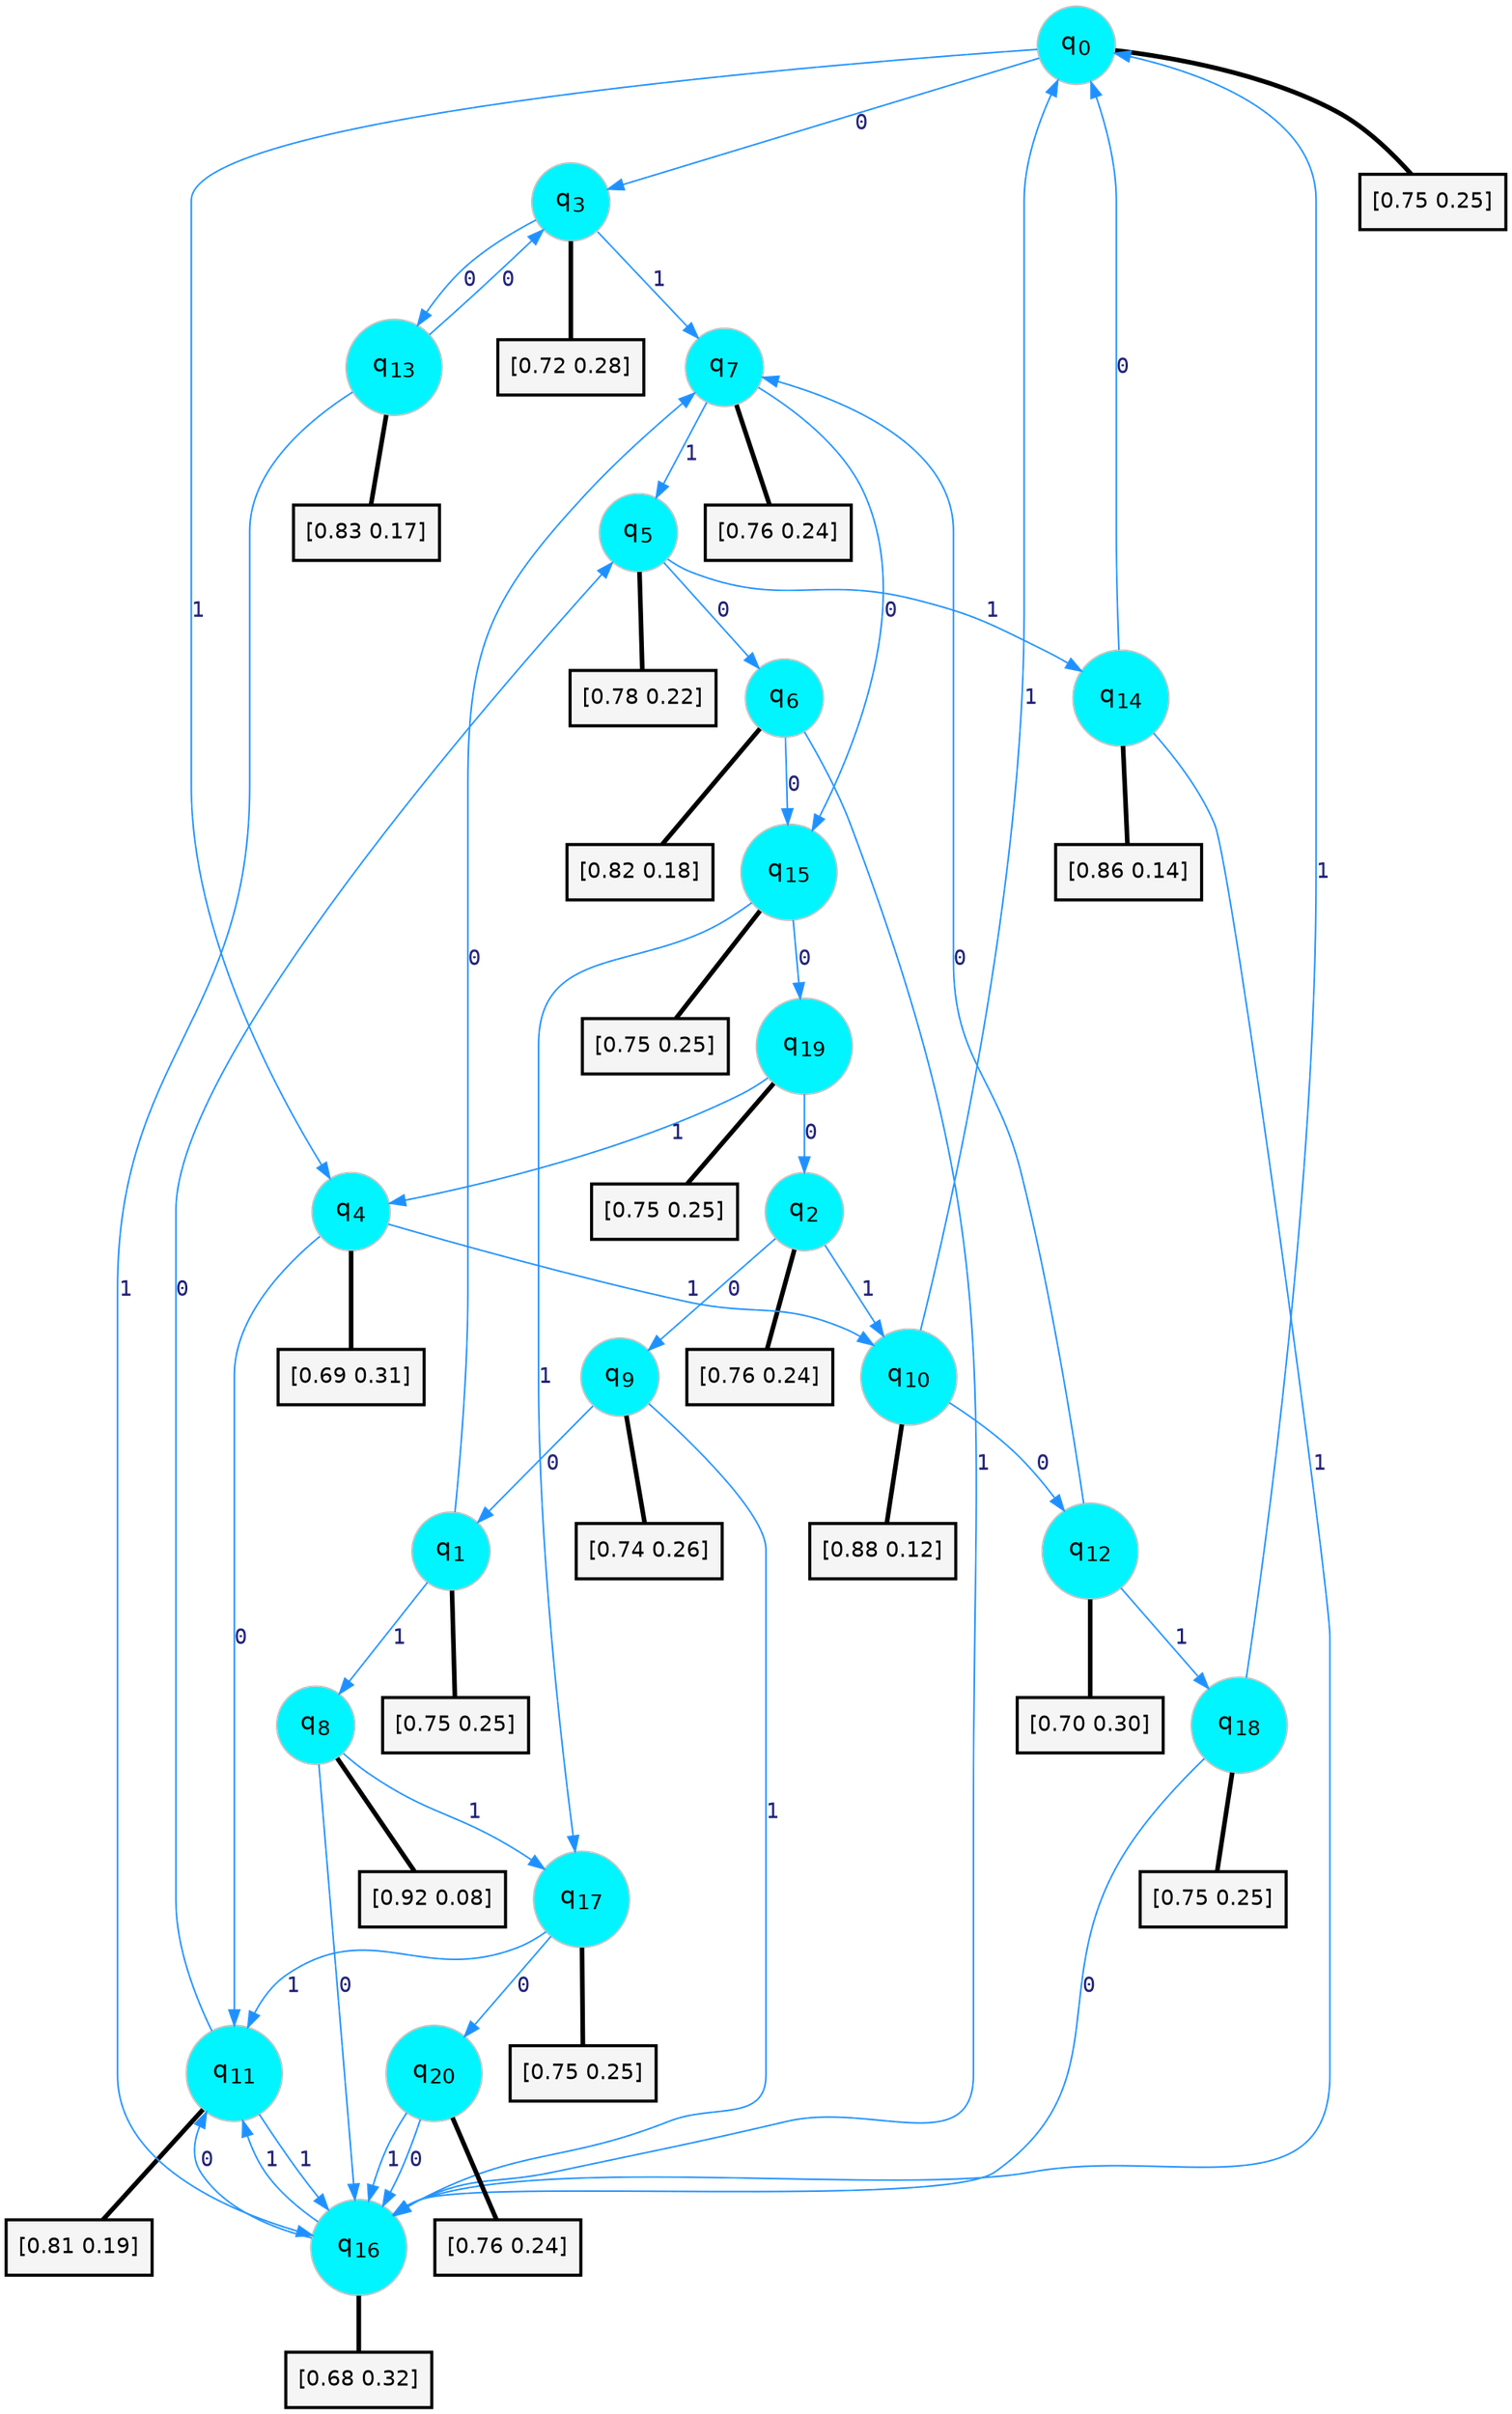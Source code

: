 digraph G {
graph [
bgcolor=transparent, dpi=300, rankdir=TD, size="40,25"];
node [
color=gray, fillcolor=turquoise1, fontcolor=black, fontname=Helvetica, fontsize=16, fontweight=bold, shape=circle, style=filled];
edge [
arrowsize=1, color=dodgerblue1, fontcolor=midnightblue, fontname=courier, fontweight=bold, penwidth=1, style=solid, weight=20];
0[label=<q<SUB>0</SUB>>];
1[label=<q<SUB>1</SUB>>];
2[label=<q<SUB>2</SUB>>];
3[label=<q<SUB>3</SUB>>];
4[label=<q<SUB>4</SUB>>];
5[label=<q<SUB>5</SUB>>];
6[label=<q<SUB>6</SUB>>];
7[label=<q<SUB>7</SUB>>];
8[label=<q<SUB>8</SUB>>];
9[label=<q<SUB>9</SUB>>];
10[label=<q<SUB>10</SUB>>];
11[label=<q<SUB>11</SUB>>];
12[label=<q<SUB>12</SUB>>];
13[label=<q<SUB>13</SUB>>];
14[label=<q<SUB>14</SUB>>];
15[label=<q<SUB>15</SUB>>];
16[label=<q<SUB>16</SUB>>];
17[label=<q<SUB>17</SUB>>];
18[label=<q<SUB>18</SUB>>];
19[label=<q<SUB>19</SUB>>];
20[label=<q<SUB>20</SUB>>];
21[label="[0.75 0.25]", shape=box,fontcolor=black, fontname=Helvetica, fontsize=14, penwidth=2, fillcolor=whitesmoke,color=black];
22[label="[0.75 0.25]", shape=box,fontcolor=black, fontname=Helvetica, fontsize=14, penwidth=2, fillcolor=whitesmoke,color=black];
23[label="[0.76 0.24]", shape=box,fontcolor=black, fontname=Helvetica, fontsize=14, penwidth=2, fillcolor=whitesmoke,color=black];
24[label="[0.72 0.28]", shape=box,fontcolor=black, fontname=Helvetica, fontsize=14, penwidth=2, fillcolor=whitesmoke,color=black];
25[label="[0.69 0.31]", shape=box,fontcolor=black, fontname=Helvetica, fontsize=14, penwidth=2, fillcolor=whitesmoke,color=black];
26[label="[0.78 0.22]", shape=box,fontcolor=black, fontname=Helvetica, fontsize=14, penwidth=2, fillcolor=whitesmoke,color=black];
27[label="[0.82 0.18]", shape=box,fontcolor=black, fontname=Helvetica, fontsize=14, penwidth=2, fillcolor=whitesmoke,color=black];
28[label="[0.76 0.24]", shape=box,fontcolor=black, fontname=Helvetica, fontsize=14, penwidth=2, fillcolor=whitesmoke,color=black];
29[label="[0.92 0.08]", shape=box,fontcolor=black, fontname=Helvetica, fontsize=14, penwidth=2, fillcolor=whitesmoke,color=black];
30[label="[0.74 0.26]", shape=box,fontcolor=black, fontname=Helvetica, fontsize=14, penwidth=2, fillcolor=whitesmoke,color=black];
31[label="[0.88 0.12]", shape=box,fontcolor=black, fontname=Helvetica, fontsize=14, penwidth=2, fillcolor=whitesmoke,color=black];
32[label="[0.81 0.19]", shape=box,fontcolor=black, fontname=Helvetica, fontsize=14, penwidth=2, fillcolor=whitesmoke,color=black];
33[label="[0.70 0.30]", shape=box,fontcolor=black, fontname=Helvetica, fontsize=14, penwidth=2, fillcolor=whitesmoke,color=black];
34[label="[0.83 0.17]", shape=box,fontcolor=black, fontname=Helvetica, fontsize=14, penwidth=2, fillcolor=whitesmoke,color=black];
35[label="[0.86 0.14]", shape=box,fontcolor=black, fontname=Helvetica, fontsize=14, penwidth=2, fillcolor=whitesmoke,color=black];
36[label="[0.75 0.25]", shape=box,fontcolor=black, fontname=Helvetica, fontsize=14, penwidth=2, fillcolor=whitesmoke,color=black];
37[label="[0.68 0.32]", shape=box,fontcolor=black, fontname=Helvetica, fontsize=14, penwidth=2, fillcolor=whitesmoke,color=black];
38[label="[0.75 0.25]", shape=box,fontcolor=black, fontname=Helvetica, fontsize=14, penwidth=2, fillcolor=whitesmoke,color=black];
39[label="[0.75 0.25]", shape=box,fontcolor=black, fontname=Helvetica, fontsize=14, penwidth=2, fillcolor=whitesmoke,color=black];
40[label="[0.75 0.25]", shape=box,fontcolor=black, fontname=Helvetica, fontsize=14, penwidth=2, fillcolor=whitesmoke,color=black];
41[label="[0.76 0.24]", shape=box,fontcolor=black, fontname=Helvetica, fontsize=14, penwidth=2, fillcolor=whitesmoke,color=black];
0->3 [label=0];
0->4 [label=1];
0->21 [arrowhead=none, penwidth=3,color=black];
1->7 [label=0];
1->8 [label=1];
1->22 [arrowhead=none, penwidth=3,color=black];
2->9 [label=0];
2->10 [label=1];
2->23 [arrowhead=none, penwidth=3,color=black];
3->13 [label=0];
3->7 [label=1];
3->24 [arrowhead=none, penwidth=3,color=black];
4->11 [label=0];
4->10 [label=1];
4->25 [arrowhead=none, penwidth=3,color=black];
5->6 [label=0];
5->14 [label=1];
5->26 [arrowhead=none, penwidth=3,color=black];
6->15 [label=0];
6->16 [label=1];
6->27 [arrowhead=none, penwidth=3,color=black];
7->15 [label=0];
7->5 [label=1];
7->28 [arrowhead=none, penwidth=3,color=black];
8->16 [label=0];
8->17 [label=1];
8->29 [arrowhead=none, penwidth=3,color=black];
9->1 [label=0];
9->16 [label=1];
9->30 [arrowhead=none, penwidth=3,color=black];
10->12 [label=0];
10->0 [label=1];
10->31 [arrowhead=none, penwidth=3,color=black];
11->5 [label=0];
11->16 [label=1];
11->32 [arrowhead=none, penwidth=3,color=black];
12->7 [label=0];
12->18 [label=1];
12->33 [arrowhead=none, penwidth=3,color=black];
13->3 [label=0];
13->16 [label=1];
13->34 [arrowhead=none, penwidth=3,color=black];
14->0 [label=0];
14->16 [label=1];
14->35 [arrowhead=none, penwidth=3,color=black];
15->19 [label=0];
15->17 [label=1];
15->36 [arrowhead=none, penwidth=3,color=black];
16->11 [label=0];
16->11 [label=1];
16->37 [arrowhead=none, penwidth=3,color=black];
17->20 [label=0];
17->11 [label=1];
17->38 [arrowhead=none, penwidth=3,color=black];
18->16 [label=0];
18->0 [label=1];
18->39 [arrowhead=none, penwidth=3,color=black];
19->2 [label=0];
19->4 [label=1];
19->40 [arrowhead=none, penwidth=3,color=black];
20->16 [label=0];
20->16 [label=1];
20->41 [arrowhead=none, penwidth=3,color=black];
}
